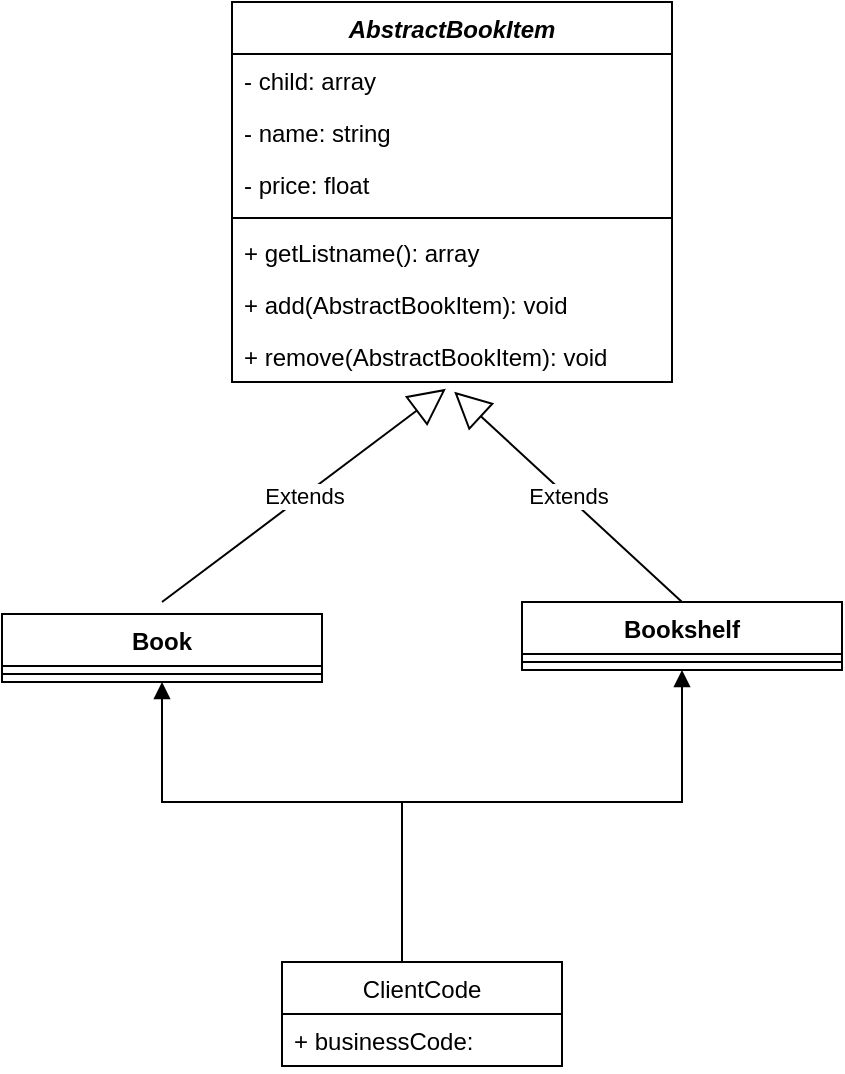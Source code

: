 <mxfile version="15.5.2" type="github">
  <diagram id="C5RBs43oDa-KdzZeNtuy" name="Page-1">
    <mxGraphModel dx="1730" dy="1010" grid="1" gridSize="20" guides="1" tooltips="1" connect="1" arrows="1" fold="1" page="1" pageScale="1" pageWidth="1169" pageHeight="827" math="0" shadow="0">
      <root>
        <mxCell id="WIyWlLk6GJQsqaUBKTNV-0" />
        <mxCell id="WIyWlLk6GJQsqaUBKTNV-1" parent="WIyWlLk6GJQsqaUBKTNV-0" />
        <mxCell id="hTUWHw199Rf-dTxO3rTt-0" value="ClientCode" style="swimlane;fontStyle=0;childLayout=stackLayout;horizontal=1;startSize=26;fillColor=none;horizontalStack=0;resizeParent=1;resizeParentMax=0;resizeLast=0;collapsible=1;marginBottom=0;" vertex="1" parent="WIyWlLk6GJQsqaUBKTNV-1">
          <mxGeometry x="460" y="600" width="140" height="52" as="geometry" />
        </mxCell>
        <mxCell id="hTUWHw199Rf-dTxO3rTt-21" value="" style="endArrow=block;endFill=1;html=1;edgeStyle=orthogonalEdgeStyle;align=left;verticalAlign=top;rounded=0;entryX=0.5;entryY=1;entryDx=0;entryDy=0;" edge="1" parent="hTUWHw199Rf-dTxO3rTt-0" target="hTUWHw199Rf-dTxO3rTt-6">
          <mxGeometry x="-1" relative="1" as="geometry">
            <mxPoint x="60" as="sourcePoint" />
            <mxPoint x="220" as="targetPoint" />
            <Array as="points">
              <mxPoint x="60" y="-80" />
              <mxPoint x="-60" y="-80" />
            </Array>
          </mxGeometry>
        </mxCell>
        <mxCell id="hTUWHw199Rf-dTxO3rTt-1" value="+ businessCode: " style="text;strokeColor=none;fillColor=none;align=left;verticalAlign=top;spacingLeft=4;spacingRight=4;overflow=hidden;rotatable=0;points=[[0,0.5],[1,0.5]];portConstraint=eastwest;" vertex="1" parent="hTUWHw199Rf-dTxO3rTt-0">
          <mxGeometry y="26" width="140" height="26" as="geometry" />
        </mxCell>
        <mxCell id="hTUWHw199Rf-dTxO3rTt-23" value="" style="endArrow=block;endFill=1;html=1;edgeStyle=orthogonalEdgeStyle;align=left;verticalAlign=top;rounded=0;entryX=0.5;entryY=1;entryDx=0;entryDy=0;" edge="1" parent="hTUWHw199Rf-dTxO3rTt-0" target="hTUWHw199Rf-dTxO3rTt-10">
          <mxGeometry x="-1" relative="1" as="geometry">
            <mxPoint x="60" as="sourcePoint" />
            <mxPoint x="-60" y="-140" as="targetPoint" />
            <Array as="points">
              <mxPoint x="60" y="-80" />
              <mxPoint x="200" y="-80" />
            </Array>
          </mxGeometry>
        </mxCell>
        <mxCell id="hTUWHw199Rf-dTxO3rTt-2" value="AbstractBookItem" style="swimlane;fontStyle=3;align=center;verticalAlign=top;childLayout=stackLayout;horizontal=1;startSize=26;horizontalStack=0;resizeParent=1;resizeParentMax=0;resizeLast=0;collapsible=1;marginBottom=0;" vertex="1" parent="WIyWlLk6GJQsqaUBKTNV-1">
          <mxGeometry x="435" y="120" width="220" height="190" as="geometry" />
        </mxCell>
        <mxCell id="hTUWHw199Rf-dTxO3rTt-3" value="- child: array" style="text;strokeColor=none;fillColor=none;align=left;verticalAlign=top;spacingLeft=4;spacingRight=4;overflow=hidden;rotatable=0;points=[[0,0.5],[1,0.5]];portConstraint=eastwest;" vertex="1" parent="hTUWHw199Rf-dTxO3rTt-2">
          <mxGeometry y="26" width="220" height="26" as="geometry" />
        </mxCell>
        <mxCell id="hTUWHw199Rf-dTxO3rTt-14" value="- name: string" style="text;strokeColor=none;fillColor=none;align=left;verticalAlign=top;spacingLeft=4;spacingRight=4;overflow=hidden;rotatable=0;points=[[0,0.5],[1,0.5]];portConstraint=eastwest;" vertex="1" parent="hTUWHw199Rf-dTxO3rTt-2">
          <mxGeometry y="52" width="220" height="26" as="geometry" />
        </mxCell>
        <mxCell id="hTUWHw199Rf-dTxO3rTt-15" value="- price: float" style="text;strokeColor=none;fillColor=none;align=left;verticalAlign=top;spacingLeft=4;spacingRight=4;overflow=hidden;rotatable=0;points=[[0,0.5],[1,0.5]];portConstraint=eastwest;" vertex="1" parent="hTUWHw199Rf-dTxO3rTt-2">
          <mxGeometry y="78" width="220" height="26" as="geometry" />
        </mxCell>
        <mxCell id="hTUWHw199Rf-dTxO3rTt-4" value="" style="line;strokeWidth=1;fillColor=none;align=left;verticalAlign=middle;spacingTop=-1;spacingLeft=3;spacingRight=3;rotatable=0;labelPosition=right;points=[];portConstraint=eastwest;" vertex="1" parent="hTUWHw199Rf-dTxO3rTt-2">
          <mxGeometry y="104" width="220" height="8" as="geometry" />
        </mxCell>
        <mxCell id="hTUWHw199Rf-dTxO3rTt-5" value="+ getListname(): array" style="text;strokeColor=none;fillColor=none;align=left;verticalAlign=top;spacingLeft=4;spacingRight=4;overflow=hidden;rotatable=0;points=[[0,0.5],[1,0.5]];portConstraint=eastwest;" vertex="1" parent="hTUWHw199Rf-dTxO3rTt-2">
          <mxGeometry y="112" width="220" height="26" as="geometry" />
        </mxCell>
        <mxCell id="hTUWHw199Rf-dTxO3rTt-16" value="+ add(AbstractBookItem): void" style="text;strokeColor=none;fillColor=none;align=left;verticalAlign=top;spacingLeft=4;spacingRight=4;overflow=hidden;rotatable=0;points=[[0,0.5],[1,0.5]];portConstraint=eastwest;" vertex="1" parent="hTUWHw199Rf-dTxO3rTt-2">
          <mxGeometry y="138" width="220" height="26" as="geometry" />
        </mxCell>
        <mxCell id="hTUWHw199Rf-dTxO3rTt-17" value="+ remove(AbstractBookItem): void" style="text;strokeColor=none;fillColor=none;align=left;verticalAlign=top;spacingLeft=4;spacingRight=4;overflow=hidden;rotatable=0;points=[[0,0.5],[1,0.5]];portConstraint=eastwest;" vertex="1" parent="hTUWHw199Rf-dTxO3rTt-2">
          <mxGeometry y="164" width="220" height="26" as="geometry" />
        </mxCell>
        <mxCell id="hTUWHw199Rf-dTxO3rTt-6" value="Book" style="swimlane;fontStyle=1;align=center;verticalAlign=top;childLayout=stackLayout;horizontal=1;startSize=26;horizontalStack=0;resizeParent=1;resizeParentMax=0;resizeLast=0;collapsible=1;marginBottom=0;" vertex="1" parent="WIyWlLk6GJQsqaUBKTNV-1">
          <mxGeometry x="320" y="426" width="160" height="34" as="geometry" />
        </mxCell>
        <mxCell id="hTUWHw199Rf-dTxO3rTt-8" value="" style="line;strokeWidth=1;fillColor=none;align=left;verticalAlign=middle;spacingTop=-1;spacingLeft=3;spacingRight=3;rotatable=0;labelPosition=right;points=[];portConstraint=eastwest;" vertex="1" parent="hTUWHw199Rf-dTxO3rTt-6">
          <mxGeometry y="26" width="160" height="8" as="geometry" />
        </mxCell>
        <mxCell id="hTUWHw199Rf-dTxO3rTt-18" value="Extends" style="endArrow=block;endSize=16;endFill=0;html=1;rounded=0;entryX=0.486;entryY=1.131;entryDx=0;entryDy=0;entryPerimeter=0;" edge="1" parent="hTUWHw199Rf-dTxO3rTt-6" target="hTUWHw199Rf-dTxO3rTt-17">
          <mxGeometry width="160" relative="1" as="geometry">
            <mxPoint x="80" y="-6" as="sourcePoint" />
            <mxPoint x="240" y="-6" as="targetPoint" />
          </mxGeometry>
        </mxCell>
        <mxCell id="hTUWHw199Rf-dTxO3rTt-10" value="Bookshelf" style="swimlane;fontStyle=1;align=center;verticalAlign=top;childLayout=stackLayout;horizontal=1;startSize=26;horizontalStack=0;resizeParent=1;resizeParentMax=0;resizeLast=0;collapsible=1;marginBottom=0;" vertex="1" parent="WIyWlLk6GJQsqaUBKTNV-1">
          <mxGeometry x="580" y="420" width="160" height="34" as="geometry" />
        </mxCell>
        <mxCell id="hTUWHw199Rf-dTxO3rTt-19" value="Extends" style="endArrow=block;endSize=16;endFill=0;html=1;rounded=0;entryX=0.505;entryY=1.186;entryDx=0;entryDy=0;entryPerimeter=0;" edge="1" parent="hTUWHw199Rf-dTxO3rTt-10" target="hTUWHw199Rf-dTxO3rTt-17">
          <mxGeometry width="160" relative="1" as="geometry">
            <mxPoint x="80" as="sourcePoint" />
            <mxPoint x="-20" y="-100" as="targetPoint" />
          </mxGeometry>
        </mxCell>
        <mxCell id="hTUWHw199Rf-dTxO3rTt-12" value="" style="line;strokeWidth=1;fillColor=none;align=left;verticalAlign=middle;spacingTop=-1;spacingLeft=3;spacingRight=3;rotatable=0;labelPosition=right;points=[];portConstraint=eastwest;" vertex="1" parent="hTUWHw199Rf-dTxO3rTt-10">
          <mxGeometry y="26" width="160" height="8" as="geometry" />
        </mxCell>
      </root>
    </mxGraphModel>
  </diagram>
</mxfile>
